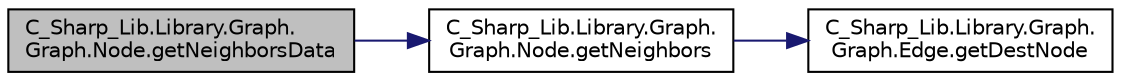 digraph "C_Sharp_Lib.Library.Graph.Graph.Node.getNeighborsData"
{
 // LATEX_PDF_SIZE
  edge [fontname="Helvetica",fontsize="10",labelfontname="Helvetica",labelfontsize="10"];
  node [fontname="Helvetica",fontsize="10",shape=record];
  rankdir="LR";
  Node1 [label="C_Sharp_Lib.Library.Graph.\lGraph.Node.getNeighborsData",height=0.2,width=0.4,color="black", fillcolor="grey75", style="filled", fontcolor="black",tooltip="Gets a list of the datapoints connected to the node"];
  Node1 -> Node2 [color="midnightblue",fontsize="10",style="solid",fontname="Helvetica"];
  Node2 [label="C_Sharp_Lib.Library.Graph.\lGraph.Node.getNeighbors",height=0.2,width=0.4,color="black", fillcolor="white", style="filled",URL="$class_c___sharp___lib_1_1_library_1_1_graph_1_1_graph_1_1_node.html#a66bea0c6b94939b8511a5c9f9b82d68f",tooltip="Get list of connected nodes"];
  Node2 -> Node3 [color="midnightblue",fontsize="10",style="solid",fontname="Helvetica"];
  Node3 [label="C_Sharp_Lib.Library.Graph.\lGraph.Edge.getDestNode",height=0.2,width=0.4,color="black", fillcolor="white", style="filled",URL="$class_c___sharp___lib_1_1_library_1_1_graph_1_1_graph_1_1_edge.html#ac455db85b269af0dab6e0eeb1a212505",tooltip="Returns the edge's destination node"];
}
